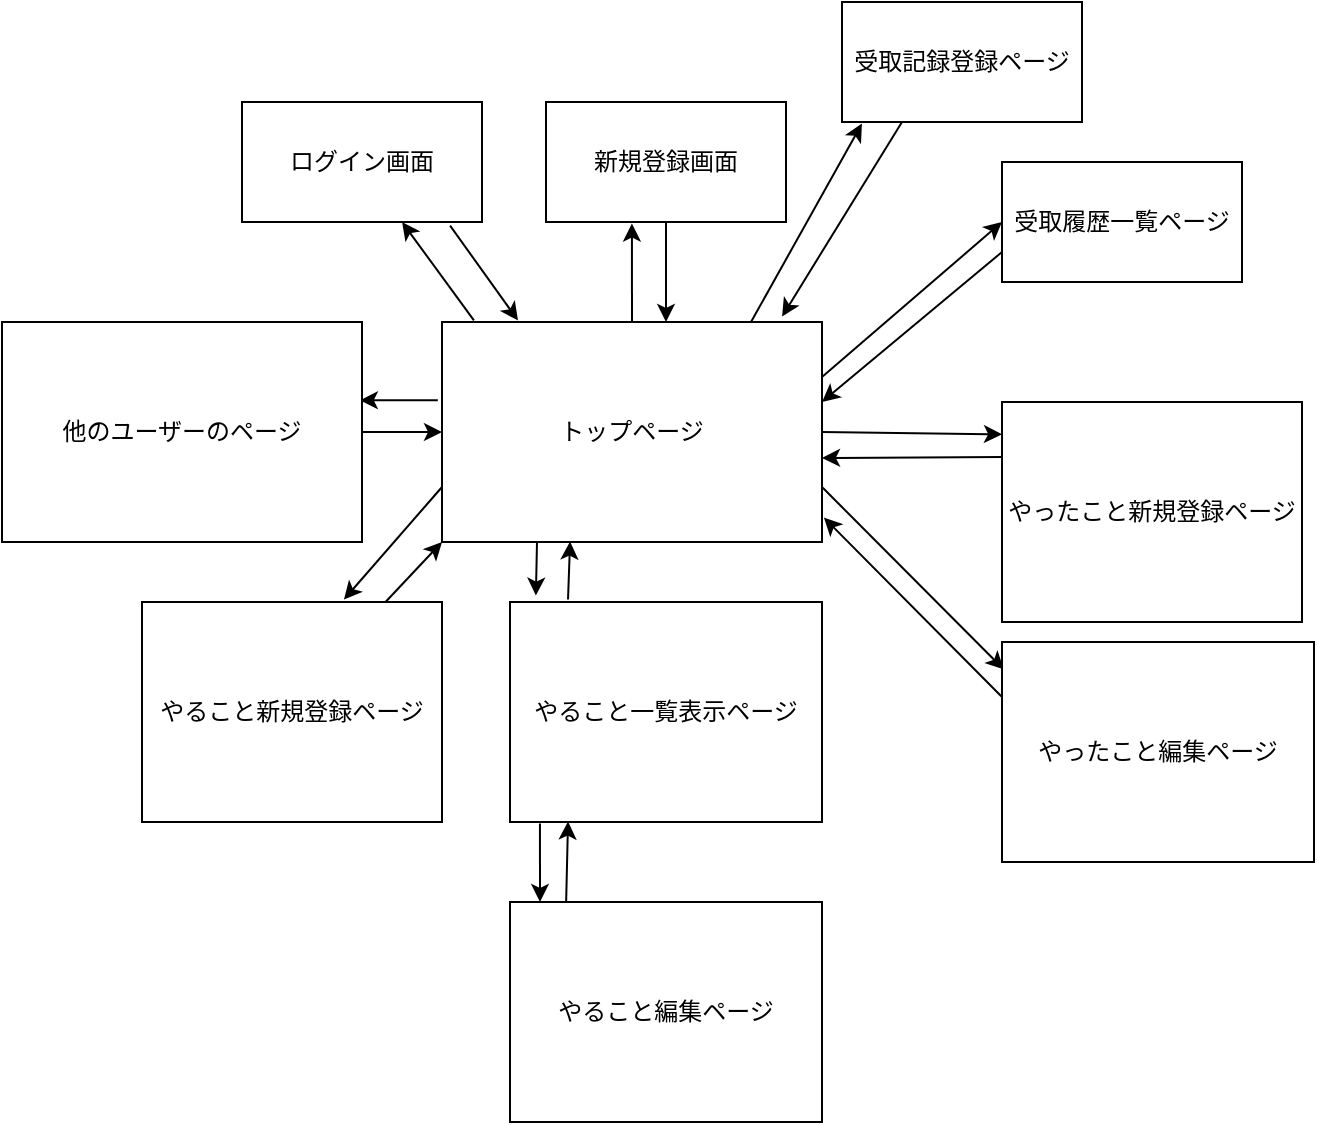 <mxfile>
    <diagram id="pZSuybdr2kfDTAj4hvEf" name="ページ1">
        <mxGraphModel dx="804" dy="682" grid="1" gridSize="10" guides="1" tooltips="1" connect="1" arrows="1" fold="1" page="1" pageScale="1" pageWidth="827" pageHeight="1169" math="0" shadow="0">
            <root>
                <mxCell id="0"/>
                <mxCell id="1" parent="0"/>
                <mxCell id="15" style="edgeStyle=none;html=1;exitX=-0.011;exitY=0.356;exitDx=0;exitDy=0;entryX=0.994;entryY=0.356;entryDx=0;entryDy=0;exitPerimeter=0;entryPerimeter=0;" edge="1" parent="1" source="3" target="6">
                    <mxGeometry relative="1" as="geometry"/>
                </mxCell>
                <mxCell id="17" style="edgeStyle=none;html=1;exitX=0.25;exitY=1;exitDx=0;exitDy=0;entryX=0.083;entryY=-0.029;entryDx=0;entryDy=0;entryPerimeter=0;" edge="1" parent="1" source="3" target="12">
                    <mxGeometry relative="1" as="geometry">
                        <mxPoint x="320" y="330" as="targetPoint"/>
                        <Array as="points"/>
                    </mxGeometry>
                </mxCell>
                <mxCell id="37" style="edgeStyle=none;html=1;exitX=0.5;exitY=0;exitDx=0;exitDy=0;entryX=0.358;entryY=1.013;entryDx=0;entryDy=0;entryPerimeter=0;" edge="1" parent="1" source="3" target="5">
                    <mxGeometry relative="1" as="geometry"/>
                </mxCell>
                <mxCell id="39" style="edgeStyle=none;html=1;exitX=0.811;exitY=0.007;exitDx=0;exitDy=0;entryX=0.083;entryY=1.013;entryDx=0;entryDy=0;entryPerimeter=0;exitPerimeter=0;" edge="1" parent="1" source="3" target="32">
                    <mxGeometry relative="1" as="geometry"/>
                </mxCell>
                <mxCell id="46" style="edgeStyle=none;html=1;exitX=1;exitY=0.75;exitDx=0;exitDy=0;entryX=0.006;entryY=0.125;entryDx=0;entryDy=0;entryPerimeter=0;" edge="1" parent="1" source="3" target="11">
                    <mxGeometry relative="1" as="geometry"/>
                </mxCell>
                <mxCell id="54" style="edgeStyle=none;html=1;exitX=0;exitY=0.75;exitDx=0;exitDy=0;entryX=0.673;entryY=-0.011;entryDx=0;entryDy=0;entryPerimeter=0;" edge="1" parent="1" source="3" target="7">
                    <mxGeometry relative="1" as="geometry"/>
                </mxCell>
                <mxCell id="56" style="edgeStyle=none;html=1;exitX=0.084;exitY=-0.007;exitDx=0;exitDy=0;entryX=0.667;entryY=1;entryDx=0;entryDy=0;entryPerimeter=0;exitPerimeter=0;" edge="1" parent="1" source="3" target="4">
                    <mxGeometry relative="1" as="geometry"/>
                </mxCell>
                <mxCell id="62" style="edgeStyle=none;html=1;exitX=1;exitY=0.25;exitDx=0;exitDy=0;entryX=0;entryY=0.5;entryDx=0;entryDy=0;" edge="1" parent="1" source="3" target="59">
                    <mxGeometry relative="1" as="geometry"/>
                </mxCell>
                <mxCell id="64" style="edgeStyle=none;html=1;exitX=1;exitY=0.5;exitDx=0;exitDy=0;entryX=0;entryY=0.147;entryDx=0;entryDy=0;entryPerimeter=0;" edge="1" parent="1" source="3" target="9">
                    <mxGeometry relative="1" as="geometry"/>
                </mxCell>
                <mxCell id="3" value="トップページ" style="rounded=0;whiteSpace=wrap;html=1;" vertex="1" parent="1">
                    <mxGeometry x="270" y="200" width="190" height="110" as="geometry"/>
                </mxCell>
                <mxCell id="57" style="edgeStyle=none;html=1;exitX=0.867;exitY=1.03;exitDx=0;exitDy=0;entryX=0.2;entryY=-0.007;entryDx=0;entryDy=0;exitPerimeter=0;entryPerimeter=0;" edge="1" parent="1" source="4" target="3">
                    <mxGeometry relative="1" as="geometry"/>
                </mxCell>
                <mxCell id="4" value="ログイン画面" style="rounded=0;whiteSpace=wrap;html=1;" vertex="1" parent="1">
                    <mxGeometry x="170" y="90" width="120" height="60" as="geometry"/>
                </mxCell>
                <mxCell id="38" style="edgeStyle=none;html=1;exitX=0.5;exitY=1;exitDx=0;exitDy=0;" edge="1" parent="1" source="5">
                    <mxGeometry relative="1" as="geometry">
                        <mxPoint x="382" y="200" as="targetPoint"/>
                    </mxGeometry>
                </mxCell>
                <mxCell id="5" value="新規登録画面" style="rounded=0;whiteSpace=wrap;html=1;" vertex="1" parent="1">
                    <mxGeometry x="322" y="90" width="120" height="60" as="geometry"/>
                </mxCell>
                <mxCell id="66" style="edgeStyle=none;html=1;exitX=1;exitY=0.5;exitDx=0;exitDy=0;entryX=0;entryY=0.5;entryDx=0;entryDy=0;" edge="1" parent="1" source="6" target="3">
                    <mxGeometry relative="1" as="geometry"/>
                </mxCell>
                <mxCell id="6" value="他のユーザーのページ" style="rounded=0;whiteSpace=wrap;html=1;" vertex="1" parent="1">
                    <mxGeometry x="50" y="200" width="180" height="110" as="geometry"/>
                </mxCell>
                <mxCell id="13" style="edgeStyle=none;html=1;entryX=0;entryY=1;entryDx=0;entryDy=0;exitX=0.807;exitY=0.007;exitDx=0;exitDy=0;exitPerimeter=0;" edge="1" parent="1" source="7" target="3">
                    <mxGeometry relative="1" as="geometry"/>
                </mxCell>
                <mxCell id="7" value="やること新規登録ページ" style="rounded=0;whiteSpace=wrap;html=1;" vertex="1" parent="1">
                    <mxGeometry x="120" y="340" width="150" height="110" as="geometry"/>
                </mxCell>
                <mxCell id="65" style="edgeStyle=none;html=1;exitX=0;exitY=0.25;exitDx=0;exitDy=0;entryX=1;entryY=0.618;entryDx=0;entryDy=0;entryPerimeter=0;" edge="1" parent="1" source="9" target="3">
                    <mxGeometry relative="1" as="geometry"/>
                </mxCell>
                <mxCell id="9" value="やったこと新規登録ページ" style="rounded=0;whiteSpace=wrap;html=1;" vertex="1" parent="1">
                    <mxGeometry x="550" y="240" width="150" height="110" as="geometry"/>
                </mxCell>
                <mxCell id="50" style="edgeStyle=none;html=1;exitX=0.18;exitY=-0.002;exitDx=0;exitDy=0;entryX=0.186;entryY=0.998;entryDx=0;entryDy=0;entryPerimeter=0;exitPerimeter=0;" edge="1" parent="1" source="10" target="12">
                    <mxGeometry relative="1" as="geometry"/>
                </mxCell>
                <mxCell id="10" value="やること編集ページ" style="rounded=0;whiteSpace=wrap;html=1;" vertex="1" parent="1">
                    <mxGeometry x="304" y="490" width="156" height="110" as="geometry"/>
                </mxCell>
                <mxCell id="48" style="edgeStyle=none;html=1;exitX=0;exitY=0.25;exitDx=0;exitDy=0;entryX=1.005;entryY=0.889;entryDx=0;entryDy=0;entryPerimeter=0;" edge="1" parent="1" source="11" target="3">
                    <mxGeometry relative="1" as="geometry"/>
                </mxCell>
                <mxCell id="11" value="やったこと編集ページ" style="rounded=0;whiteSpace=wrap;html=1;" vertex="1" parent="1">
                    <mxGeometry x="550" y="360" width="156" height="110" as="geometry"/>
                </mxCell>
                <mxCell id="18" style="edgeStyle=none;html=1;exitX=0.186;exitY=-0.011;exitDx=0;exitDy=0;entryX=0.337;entryY=0.998;entryDx=0;entryDy=0;entryPerimeter=0;exitPerimeter=0;" edge="1" parent="1" source="12" target="3">
                    <mxGeometry relative="1" as="geometry"/>
                </mxCell>
                <mxCell id="53" style="edgeStyle=none;html=1;exitX=0.096;exitY=1.007;exitDx=0;exitDy=0;exitPerimeter=0;" edge="1" parent="1" source="12">
                    <mxGeometry relative="1" as="geometry">
                        <mxPoint x="319" y="490" as="targetPoint"/>
                    </mxGeometry>
                </mxCell>
                <mxCell id="12" value="やること一覧表示ページ" style="rounded=0;whiteSpace=wrap;html=1;" vertex="1" parent="1">
                    <mxGeometry x="304" y="340" width="156" height="110" as="geometry"/>
                </mxCell>
                <mxCell id="40" style="edgeStyle=none;html=1;exitX=0.25;exitY=1;exitDx=0;exitDy=0;entryX=0.895;entryY=-0.025;entryDx=0;entryDy=0;entryPerimeter=0;" edge="1" parent="1" source="32" target="3">
                    <mxGeometry relative="1" as="geometry"/>
                </mxCell>
                <mxCell id="32" value="受取記録登録ページ" style="rounded=0;whiteSpace=wrap;html=1;" vertex="1" parent="1">
                    <mxGeometry x="470" y="40" width="120" height="60" as="geometry"/>
                </mxCell>
                <mxCell id="63" style="edgeStyle=none;html=1;exitX=0;exitY=0.75;exitDx=0;exitDy=0;" edge="1" parent="1" source="59">
                    <mxGeometry relative="1" as="geometry">
                        <mxPoint x="460" y="240" as="targetPoint"/>
                    </mxGeometry>
                </mxCell>
                <mxCell id="59" value="受取履歴一覧ページ" style="rounded=0;whiteSpace=wrap;html=1;" vertex="1" parent="1">
                    <mxGeometry x="550" y="120" width="120" height="60" as="geometry"/>
                </mxCell>
            </root>
        </mxGraphModel>
    </diagram>
</mxfile>